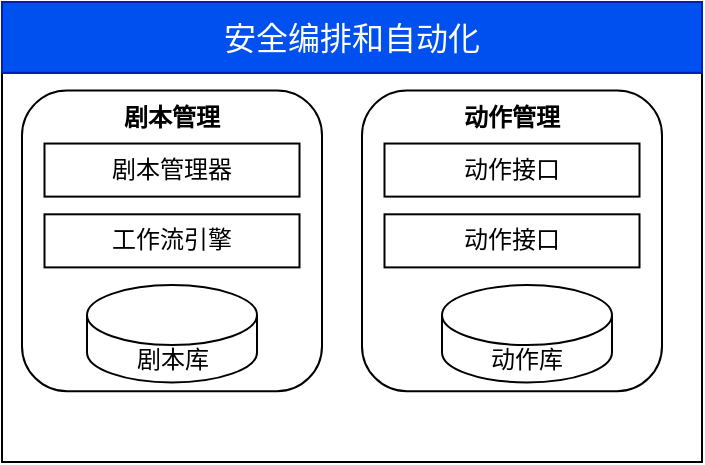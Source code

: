 <mxfile version="14.4.3" type="github">
  <diagram id="lgXi9MjqHc_8DvUxfvyU" name="Page-1">
    <mxGraphModel dx="1422" dy="762" grid="1" gridSize="10" guides="1" tooltips="1" connect="1" arrows="1" fold="1" page="1" pageScale="1" pageWidth="827" pageHeight="1169" math="0" shadow="0">
      <root>
        <mxCell id="0" />
        <mxCell id="1" parent="0" />
        <mxCell id="vRhrMkSg3RcB3QoWlwg8-4" value="" style="group;fontStyle=1;fontSize=15;" vertex="1" connectable="0" parent="1">
          <mxGeometry x="100" y="40" width="350" height="230" as="geometry" />
        </mxCell>
        <mxCell id="vRhrMkSg3RcB3QoWlwg8-2" value="" style="rounded=0;whiteSpace=wrap;html=1;" vertex="1" parent="vRhrMkSg3RcB3QoWlwg8-4">
          <mxGeometry y="35.385" width="350" height="194.615" as="geometry" />
        </mxCell>
        <mxCell id="vRhrMkSg3RcB3QoWlwg8-3" value="安全编排和自动化" style="rounded=0;whiteSpace=wrap;html=1;fillColor=#0050ef;strokeColor=#001DBC;fontColor=#ffffff;fontSize=16;" vertex="1" parent="vRhrMkSg3RcB3QoWlwg8-4">
          <mxGeometry width="350" height="35.385" as="geometry" />
        </mxCell>
        <mxCell id="vRhrMkSg3RcB3QoWlwg8-5" value="剧本管理" style="rounded=1;whiteSpace=wrap;html=1;verticalAlign=top;fontStyle=1" vertex="1" parent="vRhrMkSg3RcB3QoWlwg8-4">
          <mxGeometry x="10" y="44.231" width="150" height="150.385" as="geometry" />
        </mxCell>
        <mxCell id="vRhrMkSg3RcB3QoWlwg8-6" value="剧本管理器" style="rounded=0;whiteSpace=wrap;html=1;" vertex="1" parent="vRhrMkSg3RcB3QoWlwg8-4">
          <mxGeometry x="21.25" y="70.769" width="127.5" height="26.538" as="geometry" />
        </mxCell>
        <mxCell id="vRhrMkSg3RcB3QoWlwg8-7" value="工作流引擎" style="rounded=0;whiteSpace=wrap;html=1;" vertex="1" parent="vRhrMkSg3RcB3QoWlwg8-4">
          <mxGeometry x="21.25" y="106.154" width="127.5" height="26.538" as="geometry" />
        </mxCell>
        <mxCell id="vRhrMkSg3RcB3QoWlwg8-15" value="剧本库" style="shape=cylinder3;whiteSpace=wrap;html=1;boundedLbl=1;backgroundOutline=1;size=15;" vertex="1" parent="vRhrMkSg3RcB3QoWlwg8-4">
          <mxGeometry x="42.5" y="141.538" width="85" height="48.654" as="geometry" />
        </mxCell>
        <mxCell id="vRhrMkSg3RcB3QoWlwg8-16" value="动作管理" style="rounded=1;whiteSpace=wrap;html=1;verticalAlign=top;fontStyle=1" vertex="1" parent="vRhrMkSg3RcB3QoWlwg8-4">
          <mxGeometry x="180" y="44.231" width="150" height="150.385" as="geometry" />
        </mxCell>
        <mxCell id="vRhrMkSg3RcB3QoWlwg8-18" value="动作接口" style="rounded=0;whiteSpace=wrap;html=1;" vertex="1" parent="vRhrMkSg3RcB3QoWlwg8-4">
          <mxGeometry x="191.25" y="106.154" width="127.5" height="26.538" as="geometry" />
        </mxCell>
        <mxCell id="vRhrMkSg3RcB3QoWlwg8-19" value="动作库" style="shape=cylinder3;whiteSpace=wrap;html=1;boundedLbl=1;backgroundOutline=1;size=15;" vertex="1" parent="vRhrMkSg3RcB3QoWlwg8-4">
          <mxGeometry x="220" y="141.538" width="85" height="48.654" as="geometry" />
        </mxCell>
        <mxCell id="vRhrMkSg3RcB3QoWlwg8-20" value="动作接口" style="rounded=0;whiteSpace=wrap;html=1;" vertex="1" parent="vRhrMkSg3RcB3QoWlwg8-4">
          <mxGeometry x="191.25" y="70.769" width="127.5" height="26.538" as="geometry" />
        </mxCell>
      </root>
    </mxGraphModel>
  </diagram>
</mxfile>
